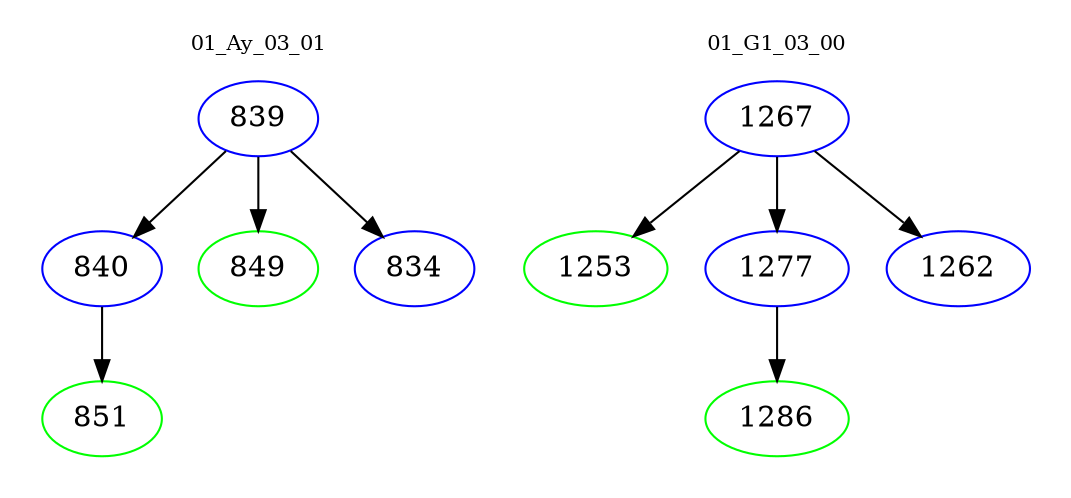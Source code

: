 digraph{
subgraph cluster_0 {
color = white
label = "01_Ay_03_01";
fontsize=10;
T0_839 [label="839", color="blue"]
T0_839 -> T0_840 [color="black"]
T0_840 [label="840", color="blue"]
T0_840 -> T0_851 [color="black"]
T0_851 [label="851", color="green"]
T0_839 -> T0_849 [color="black"]
T0_849 [label="849", color="green"]
T0_839 -> T0_834 [color="black"]
T0_834 [label="834", color="blue"]
}
subgraph cluster_1 {
color = white
label = "01_G1_03_00";
fontsize=10;
T1_1267 [label="1267", color="blue"]
T1_1267 -> T1_1253 [color="black"]
T1_1253 [label="1253", color="green"]
T1_1267 -> T1_1277 [color="black"]
T1_1277 [label="1277", color="blue"]
T1_1277 -> T1_1286 [color="black"]
T1_1286 [label="1286", color="green"]
T1_1267 -> T1_1262 [color="black"]
T1_1262 [label="1262", color="blue"]
}
}
